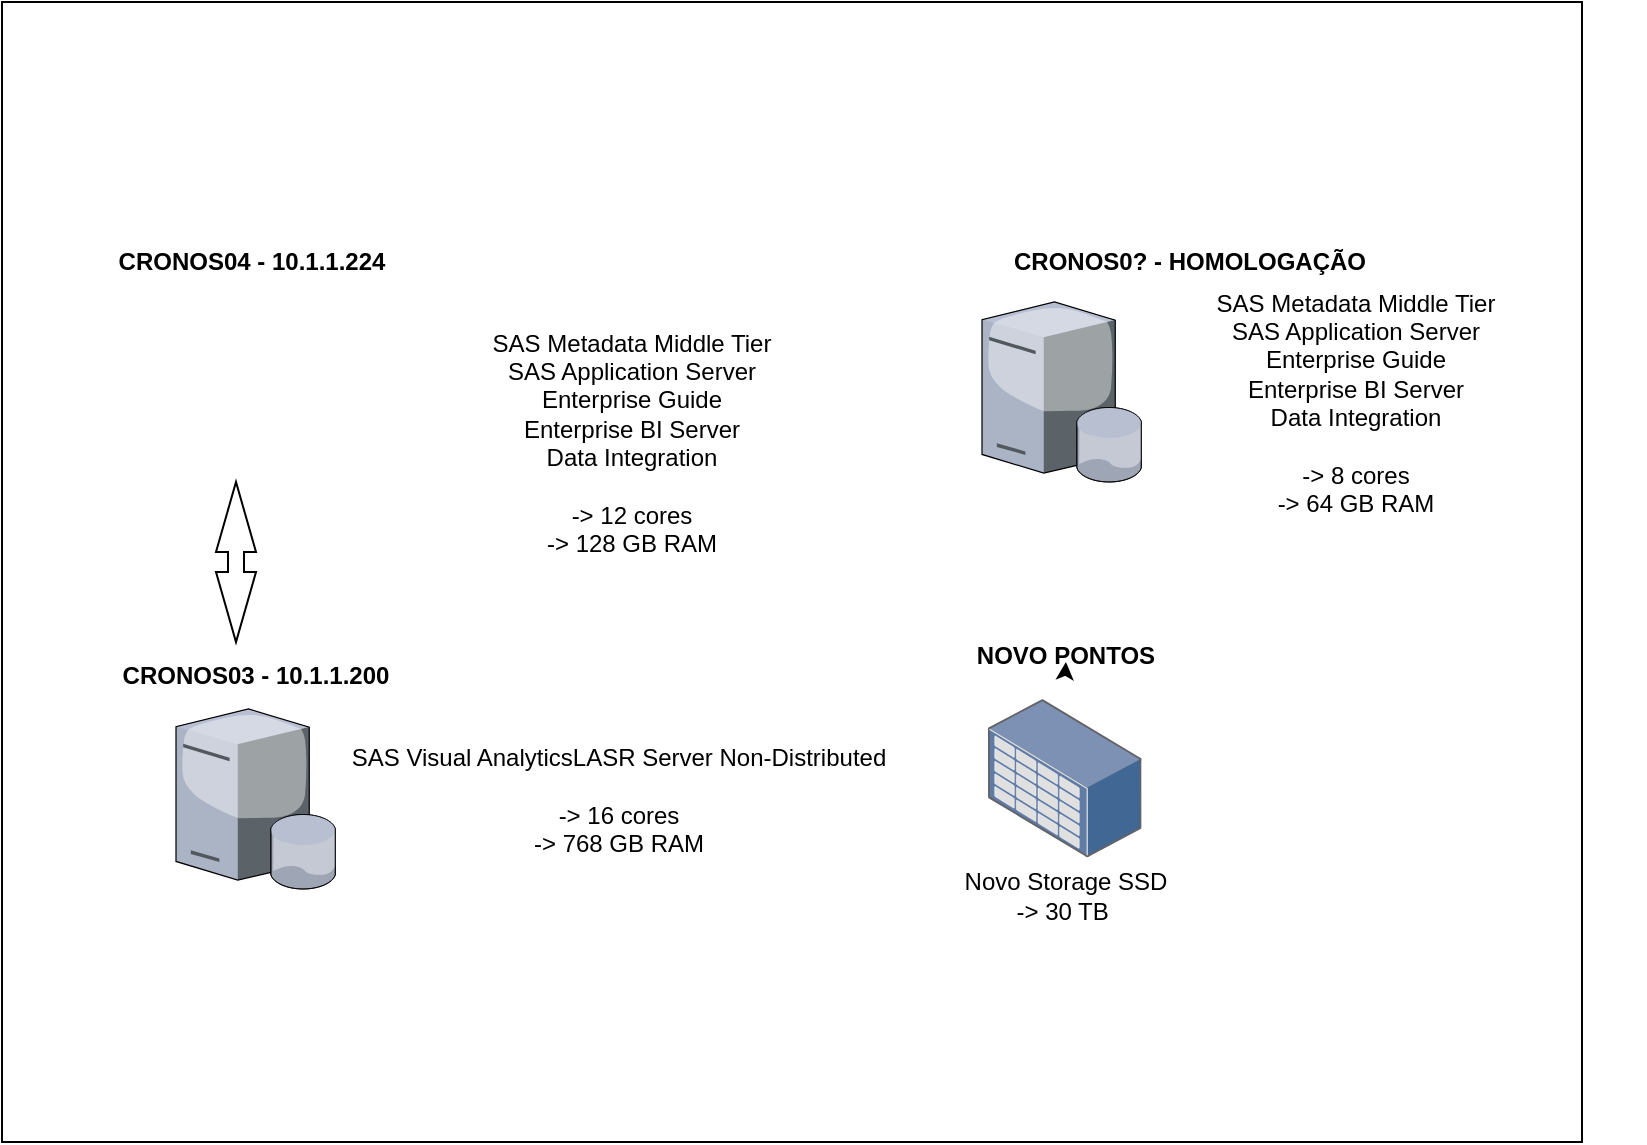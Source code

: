 <mxfile version="10.6.7" type="github"><diagram id="seWyTeBt8ZovA1XMAHK-" name="Page-1"><mxGraphModel dx="1394" dy="764" grid="1" gridSize="10" guides="1" tooltips="1" connect="1" arrows="1" fold="1" page="1" pageScale="1" pageWidth="827" pageHeight="1169" math="0" shadow="0"><root><mxCell id="0"/><mxCell id="1" parent="0"/><mxCell id="SAkJzKNVtvetInV7V3f4-1" value="" style="rounded=0;whiteSpace=wrap;html=1;" parent="1" vertex="1"><mxGeometry x="40" y="70" width="790" height="570" as="geometry"/></mxCell><mxCell id="SAkJzKNVtvetInV7V3f4-3" value="" style="verticalLabelPosition=bottom;aspect=fixed;html=1;verticalAlign=top;strokeColor=none;align=center;outlineConnect=0;shape=mxgraph.citrix.database_server;" parent="1" vertex="1"><mxGeometry x="530" y="220" width="80" height="90" as="geometry"/></mxCell><mxCell id="SAkJzKNVtvetInV7V3f4-4" value="" style="verticalLabelPosition=bottom;aspect=fixed;html=1;verticalAlign=top;strokeColor=none;align=center;outlineConnect=0;shape=mxgraph.citrix.database_server;" parent="1" vertex="1"><mxGeometry x="127" y="423.5" width="80" height="90" as="geometry"/></mxCell><mxCell id="SAkJzKNVtvetInV7V3f4-5" value="&lt;b&gt;&lt;font&gt;CRONOS04 - 10.1.1.224&lt;/font&gt;&lt;/b&gt;" style="text;html=1;strokeColor=none;fillColor=none;align=center;verticalAlign=middle;whiteSpace=wrap;rounded=0;" parent="1" vertex="1"><mxGeometry x="90" y="190" width="150" height="20" as="geometry"/></mxCell><mxCell id="SAkJzKNVtvetInV7V3f4-6" value="&lt;b&gt;&lt;font&gt;CRONOS03 - 10.1.1.200&lt;/font&gt;&lt;/b&gt;&lt;br&gt;" style="text;html=1;strokeColor=none;fillColor=none;align=center;verticalAlign=middle;whiteSpace=wrap;rounded=0;" parent="1" vertex="1"><mxGeometry x="87" y="397" width="160" height="20" as="geometry"/></mxCell><mxCell id="SAkJzKNVtvetInV7V3f4-7" value="&lt;span&gt;SAS Visual &lt;/span&gt;&lt;span&gt;Analytics&lt;/span&gt;&lt;span&gt;LASR Server Non-&lt;/span&gt;&lt;span&gt;Distributed&lt;/span&gt;&lt;br&gt;&lt;br&gt;-&amp;gt; 16 cores&lt;br&gt;-&amp;gt; 768 GB RAM&lt;br&gt;" style="text;html=1;strokeColor=none;fillColor=none;align=center;verticalAlign=middle;whiteSpace=wrap;rounded=0;" parent="1" vertex="1"><mxGeometry x="207" y="458" width="283" height="22" as="geometry"/></mxCell><mxCell id="SAkJzKNVtvetInV7V3f4-8" value="SAS Metadata Middle Tier&lt;br&gt;SAS Application Server&lt;br&gt;Enterprise Guide&lt;br&gt;Enterprise BI Server&lt;br&gt;Data Integration&lt;br&gt;&lt;br&gt;-&amp;gt; 12 cores&lt;br&gt;-&amp;gt; 128 GB RAM&lt;br&gt;&lt;br&gt;&lt;br&gt;" style="text;html=1;strokeColor=none;fillColor=none;align=center;verticalAlign=middle;whiteSpace=wrap;rounded=0;" parent="1" vertex="1"><mxGeometry x="210" y="240" width="290" height="130" as="geometry"/></mxCell><mxCell id="11FCSzFybUVA88wSjv2M-1" value="" style="html=1;shadow=0;dashed=0;align=center;verticalAlign=middle;shape=mxgraph.arrows2.twoWayArrow;dy=0.6;dx=35;direction=south;" vertex="1" parent="1"><mxGeometry x="147" y="310" width="20" height="80" as="geometry"/></mxCell><mxCell id="11FCSzFybUVA88wSjv2M-4" value="" style="points=[];aspect=fixed;html=1;align=center;shadow=0;dashed=0;image;image=img/lib/allied_telesis/storage/Datacenter_Server_Storage_Unit_Large.svg;" vertex="1" parent="1"><mxGeometry x="533" y="418.5" width="76.8" height="79.2" as="geometry"/></mxCell><mxCell id="11FCSzFybUVA88wSjv2M-7" value="&lt;b&gt;&lt;font&gt;NOVO PONTOS&lt;/font&gt;&lt;/b&gt;" style="text;html=1;strokeColor=none;fillColor=none;align=center;verticalAlign=middle;whiteSpace=wrap;rounded=0;" vertex="1" parent="1"><mxGeometry x="496.5" y="387" width="150" height="20" as="geometry"/></mxCell><mxCell id="11FCSzFybUVA88wSjv2M-8" value="Novo Storage SSD&lt;br&gt;-&amp;gt; 30 TB&amp;nbsp;&lt;br&gt;" style="text;html=1;strokeColor=none;fillColor=none;align=center;verticalAlign=middle;whiteSpace=wrap;rounded=0;" vertex="1" parent="1"><mxGeometry x="471.5" y="487.5" width="200" height="59" as="geometry"/></mxCell><mxCell id="11FCSzFybUVA88wSjv2M-12" style="edgeStyle=orthogonalEdgeStyle;rounded=0;orthogonalLoop=1;jettySize=auto;html=1;exitX=0.5;exitY=1;exitDx=0;exitDy=0;entryX=0.503;entryY=0.65;entryDx=0;entryDy=0;entryPerimeter=0;" edge="1" parent="1" source="11FCSzFybUVA88wSjv2M-7" target="11FCSzFybUVA88wSjv2M-7"><mxGeometry relative="1" as="geometry"/></mxCell><mxCell id="11FCSzFybUVA88wSjv2M-13" value="&lt;b&gt;&lt;font&gt;CRONOS0? - HOMOLOGAÇÃO&lt;/font&gt;&lt;/b&gt;" style="text;html=1;strokeColor=none;fillColor=none;align=center;verticalAlign=middle;whiteSpace=wrap;rounded=0;" vertex="1" parent="1"><mxGeometry x="497" y="190" width="274" height="20" as="geometry"/></mxCell><mxCell id="11FCSzFybUVA88wSjv2M-14" value="SAS Metadata Middle Tier&lt;br&gt;SAS Application Server&lt;br&gt;Enterprise Guide&lt;br&gt;Enterprise BI Server&lt;br&gt;Data Integration&lt;br&gt;&lt;br&gt;-&amp;gt; 8 cores&lt;br&gt;-&amp;gt; 64 GB RAM&lt;br&gt;&lt;br&gt;&lt;br&gt;" style="text;html=1;strokeColor=none;fillColor=none;align=center;verticalAlign=middle;whiteSpace=wrap;rounded=0;" vertex="1" parent="1"><mxGeometry x="571.5" y="220" width="290" height="130" as="geometry"/></mxCell></root></mxGraphModel></diagram></mxfile>